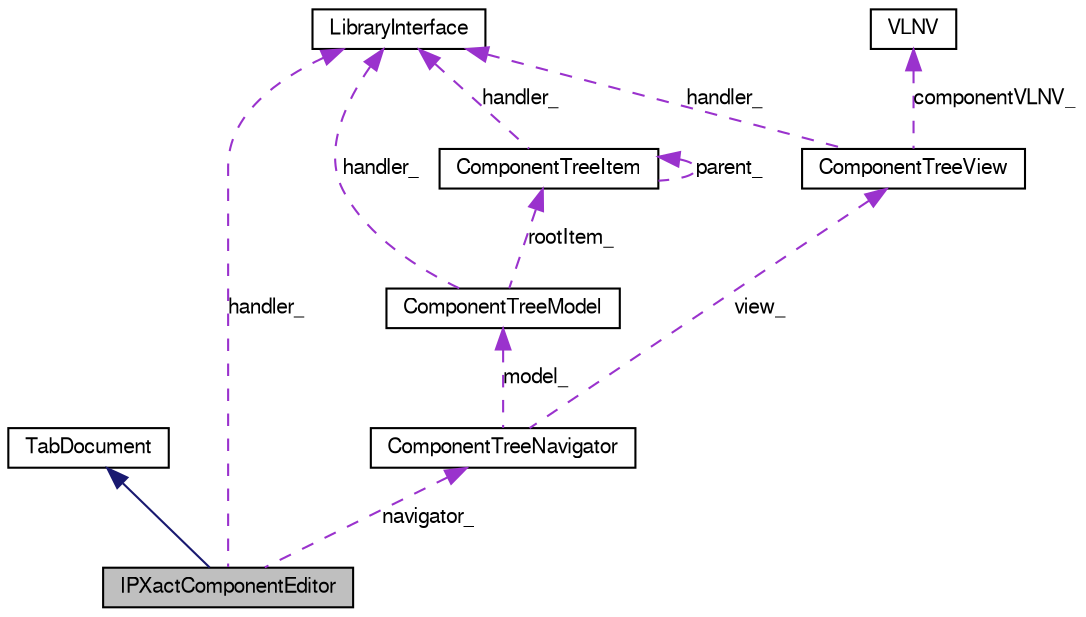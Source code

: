 digraph G
{
  bgcolor="transparent";
  edge [fontname="FreeSans",fontsize=10,labelfontname="FreeSans",labelfontsize=10];
  node [fontname="FreeSans",fontsize=10,shape=record];
  Node1 [label="IPXactComponentEditor",height=0.2,width=0.4,color="black", fillcolor="grey75", style="filled" fontcolor="black"];
  Node2 -> Node1 [dir=back,color="midnightblue",fontsize=10,style="solid",fontname="FreeSans"];
  Node2 [label="TabDocument",height=0.2,width=0.4,color="black",URL="$class_tab_document.html",tooltip="TabDocument class."];
  Node3 -> Node1 [dir=back,color="darkorchid3",fontsize=10,style="dashed",label="handler_",fontname="FreeSans"];
  Node3 [label="LibraryInterface",height=0.2,width=0.4,color="black",URL="$class_library_interface.html",tooltip="LibraryInterface defines an interface to operate the IP-Xact-library."];
  Node4 -> Node1 [dir=back,color="darkorchid3",fontsize=10,style="dashed",label="navigator_",fontname="FreeSans"];
  Node4 [label="ComponentTreeNavigator",height=0.2,width=0.4,color="black",URL="$class_component_tree_navigator.html",tooltip="ComponentTreeNavigator is used to select IP-Xact elements for editing."];
  Node5 -> Node4 [dir=back,color="darkorchid3",fontsize=10,style="dashed",label="model_",fontname="FreeSans"];
  Node5 [label="ComponentTreeModel",height=0.2,width=0.4,color="black",URL="$class_component_tree_model.html",tooltip="ComponentTreeModel is a model-class for ComponentTreeView."];
  Node3 -> Node5 [dir=back,color="darkorchid3",fontsize=10,style="dashed",label="handler_",fontname="FreeSans"];
  Node6 -> Node5 [dir=back,color="darkorchid3",fontsize=10,style="dashed",label="rootItem_",fontname="FreeSans"];
  Node6 [label="ComponentTreeItem",height=0.2,width=0.4,color="black",URL="$class_component_tree_item.html",tooltip="ComponentTreeItem represents a single item in the ComponentTreeView."];
  Node3 -> Node6 [dir=back,color="darkorchid3",fontsize=10,style="dashed",label="handler_",fontname="FreeSans"];
  Node6 -> Node6 [dir=back,color="darkorchid3",fontsize=10,style="dashed",label="parent_",fontname="FreeSans"];
  Node7 -> Node4 [dir=back,color="darkorchid3",fontsize=10,style="dashed",label="view_",fontname="FreeSans"];
  Node7 [label="ComponentTreeView",height=0.2,width=0.4,color="black",URL="$class_component_tree_view.html",tooltip="ComponentTreeView is a widget to display the navigation tree."];
  Node3 -> Node7 [dir=back,color="darkorchid3",fontsize=10,style="dashed",label="handler_",fontname="FreeSans"];
  Node8 -> Node7 [dir=back,color="darkorchid3",fontsize=10,style="dashed",label="componentVLNV_",fontname="FreeSans"];
  Node8 [label="VLNV",height=0.2,width=0.4,color="black",URL="$class_v_l_n_v.html",tooltip="The class to hold VLNV information of a single IP-XACT document."];
}
